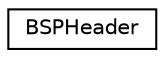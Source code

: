 digraph "Graphical Class Hierarchy"
{
  edge [fontname="Helvetica",fontsize="10",labelfontname="Helvetica",labelfontsize="10"];
  node [fontname="Helvetica",fontsize="10",shape=record];
  rankdir="LR";
  Node1 [label="BSPHeader",height=0.2,width=0.4,color="black", fillcolor="white", style="filled",URL="$struct_b_s_p_header.html"];
}
